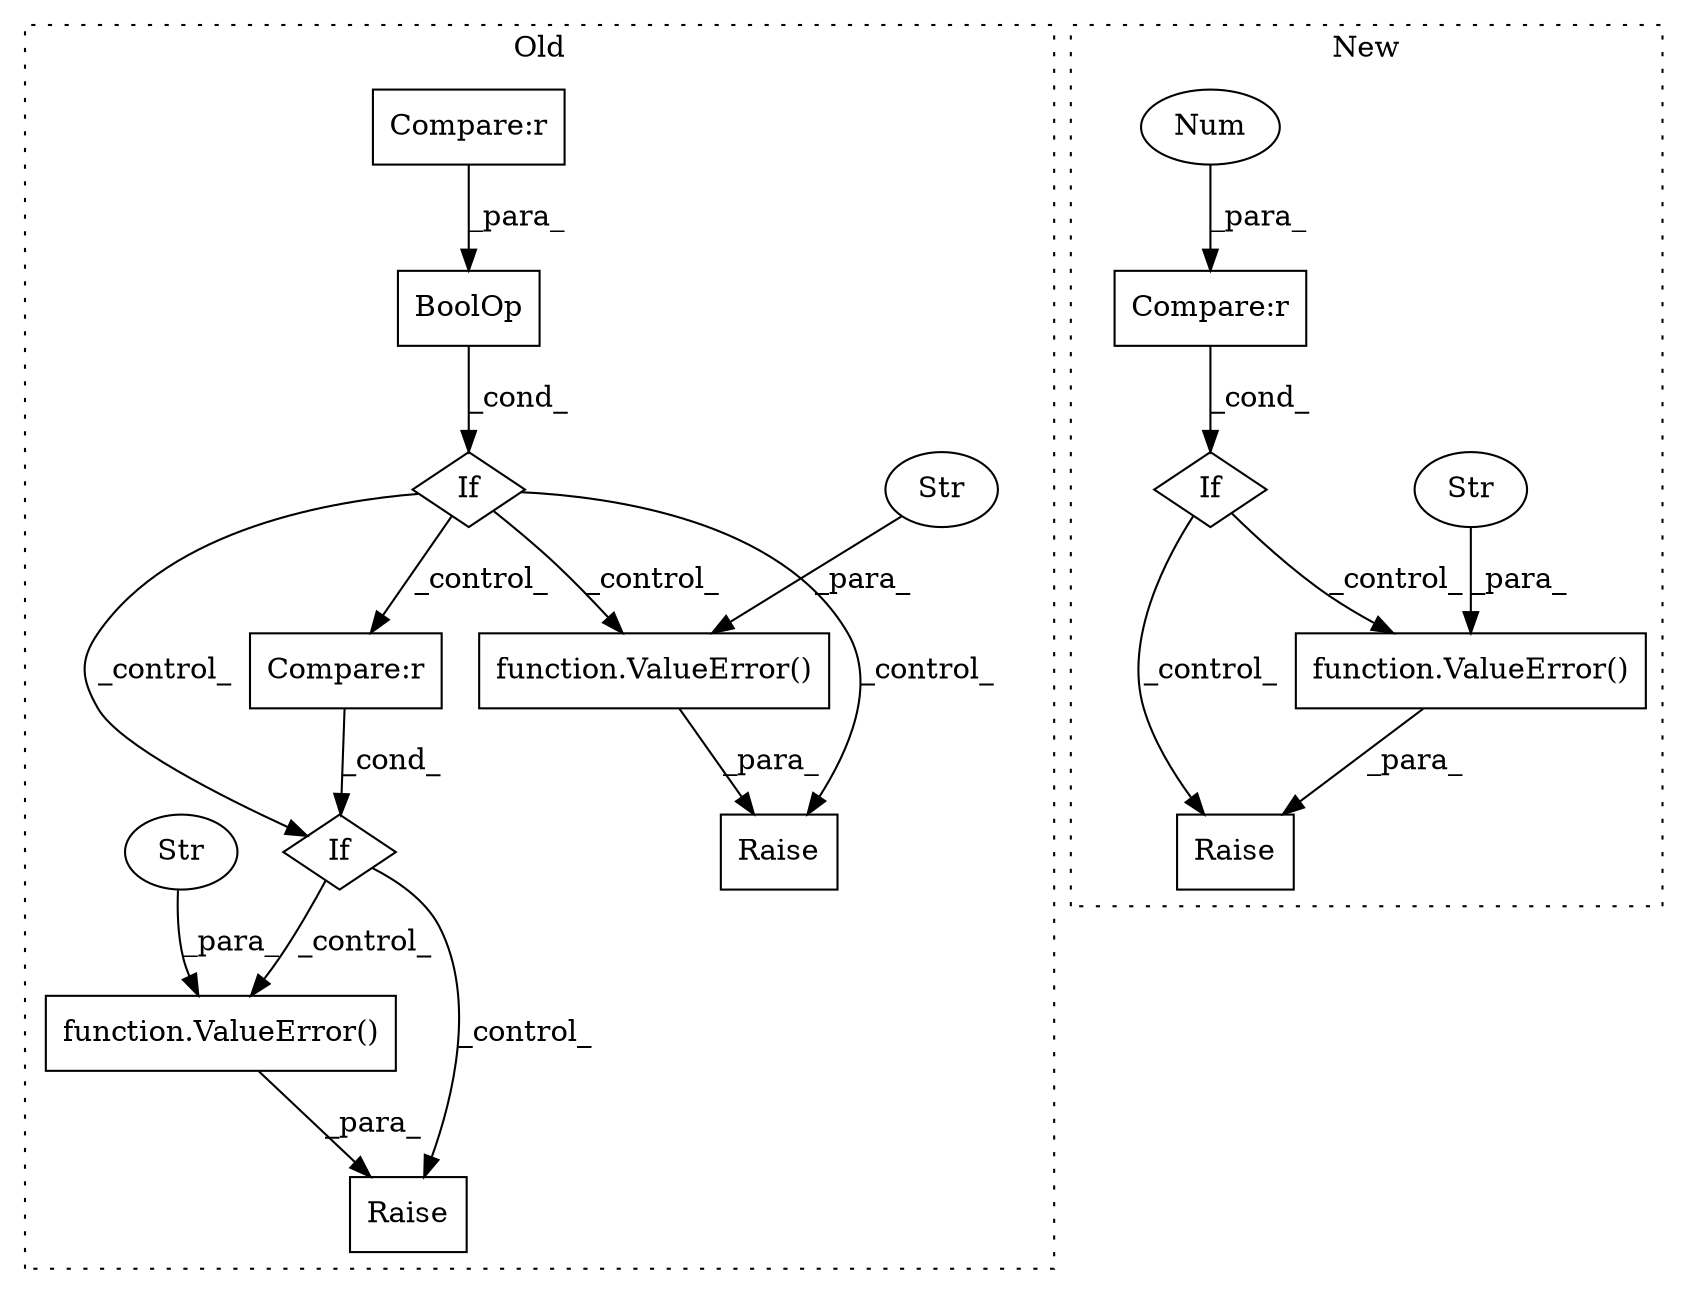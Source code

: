 digraph G {
subgraph cluster0 {
1 [label="Raise" a="91" s="41145" l="6" shape="box"];
4 [label="function.ValueError()" a="75" s="41151,41192" l="11,1" shape="box"];
5 [label="Str" a="66" s="41162" l="30" shape="ellipse"];
9 [label="If" a="96" s="41082" l="3" shape="diamond"];
10 [label="Compare:r" a="40" s="41112" l="18" shape="box"];
11 [label="BoolOp" a="72" s="41089" l="42" shape="box"];
12 [label="If" a="96" s="41202" l="3" shape="diamond"];
13 [label="Compare:r" a="40" s="41210" l="17" shape="box"];
14 [label="Raise" a="91" s="41265" l="6" shape="box"];
15 [label="function.ValueError()" a="75" s="41271,41312" l="11,1" shape="box"];
16 [label="Str" a="66" s="41282" l="30" shape="ellipse"];
label = "Old";
style="dotted";
}
subgraph cluster1 {
2 [label="function.ValueError()" a="75" s="43348,43381" l="11,1" shape="box"];
3 [label="Raise" a="91" s="43342" l="6" shape="box"];
6 [label="If" a="96" s="43295" l="3" shape="diamond"];
7 [label="Str" a="66" s="43359" l="22" shape="ellipse"];
8 [label="Compare:r" a="40" s="43320" l="8" shape="box"];
17 [label="Num" a="76" s="43325" l="3" shape="ellipse"];
label = "New";
style="dotted";
}
2 -> 3 [label="_para_"];
4 -> 1 [label="_para_"];
5 -> 4 [label="_para_"];
6 -> 3 [label="_control_"];
6 -> 2 [label="_control_"];
7 -> 2 [label="_para_"];
8 -> 6 [label="_cond_"];
9 -> 4 [label="_control_"];
9 -> 13 [label="_control_"];
9 -> 12 [label="_control_"];
9 -> 1 [label="_control_"];
10 -> 11 [label="_para_"];
11 -> 9 [label="_cond_"];
12 -> 15 [label="_control_"];
12 -> 14 [label="_control_"];
13 -> 12 [label="_cond_"];
15 -> 14 [label="_para_"];
16 -> 15 [label="_para_"];
17 -> 8 [label="_para_"];
}